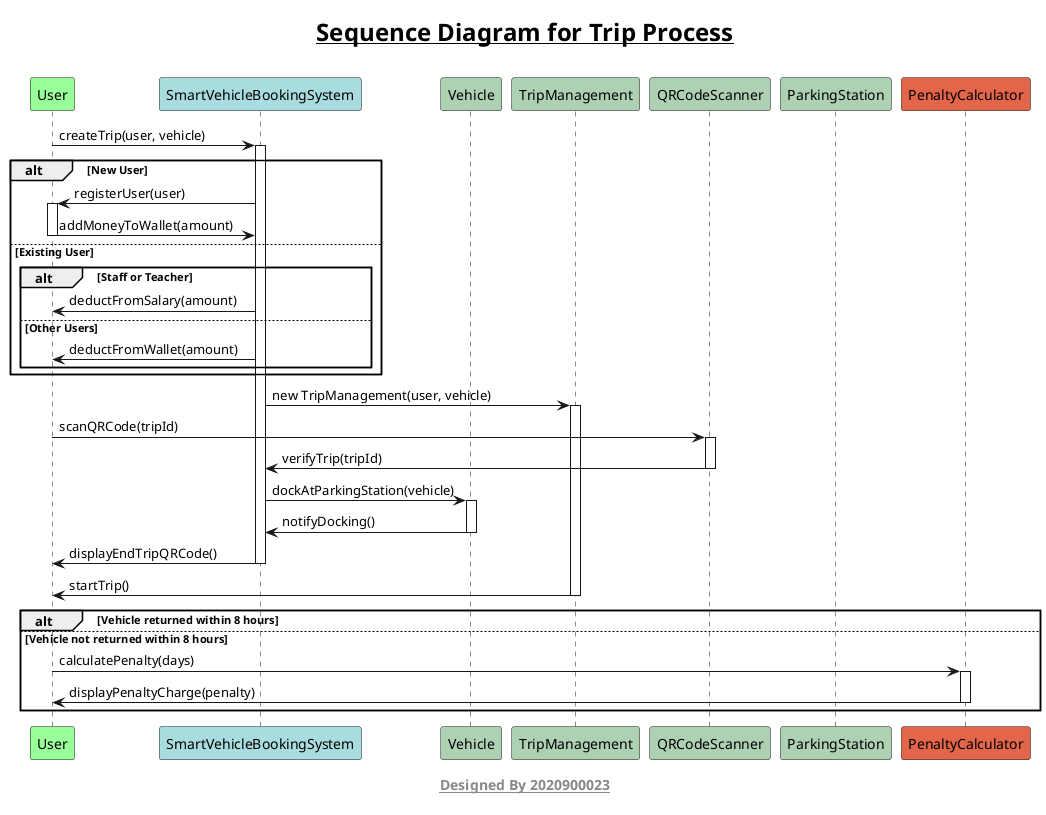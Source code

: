 @startuml Assignment-1_2020900023_4
title <size:24><b><u>Sequence Diagram for Trip Process</u></b></size>\n

skinparam classFontColor black
skinparam classFontSize 20
skinparam classFontName sans-serif


participant User #99FF99
participant SmartVehicleBookingSystem #A9DCDF
participant Vehicle #ADD1B2
participant TripManagement #ADD1B2
participant QRCodeScanner #ADD1B2
participant ParkingStation #ADD1B2
participant PenaltyCalculator #E3664A

User -> SmartVehicleBookingSystem : createTrip(user, vehicle)
activate SmartVehicleBookingSystem
alt New User
 SmartVehicleBookingSystem -> User : registerUser(user)
 activate User
 User -> SmartVehicleBookingSystem : addMoneyToWallet(amount)
 deactivate User
else Existing User
 alt Staff or Teacher
 SmartVehicleBookingSystem -> User : deductFromSalary(amount)
 else Other Users
 SmartVehicleBookingSystem -> User : deductFromWallet(amount)
 end
end
SmartVehicleBookingSystem -> TripManagement : new TripManagement(user, vehicle)
activate TripManagement
User -> QRCodeScanner : scanQRCode(tripId)
activate QRCodeScanner
QRCodeScanner -> SmartVehicleBookingSystem : verifyTrip(tripId)
deactivate QRCodeScanner
SmartVehicleBookingSystem -> Vehicle : dockAtParkingStation(vehicle)
activate Vehicle
Vehicle -> SmartVehicleBookingSystem : notifyDocking()
deactivate Vehicle
SmartVehicleBookingSystem -> User : displayEndTripQRCode()
deactivate SmartVehicleBookingSystem
TripManagement -> User : startTrip()
deactivate TripManagement
alt Vehicle returned within 8 hours
 else Vehicle not returned within 8 hours
 User -> PenaltyCalculator : calculatePenalty(days)
 activate PenaltyCalculator
 PenaltyCalculator -> User : displayPenaltyCharge(penalty)
 deactivate PenaltyCalculator
 end
footer \n<size:14><b><u>Designed By 2020900023</u></b></size>\n
@enduml
